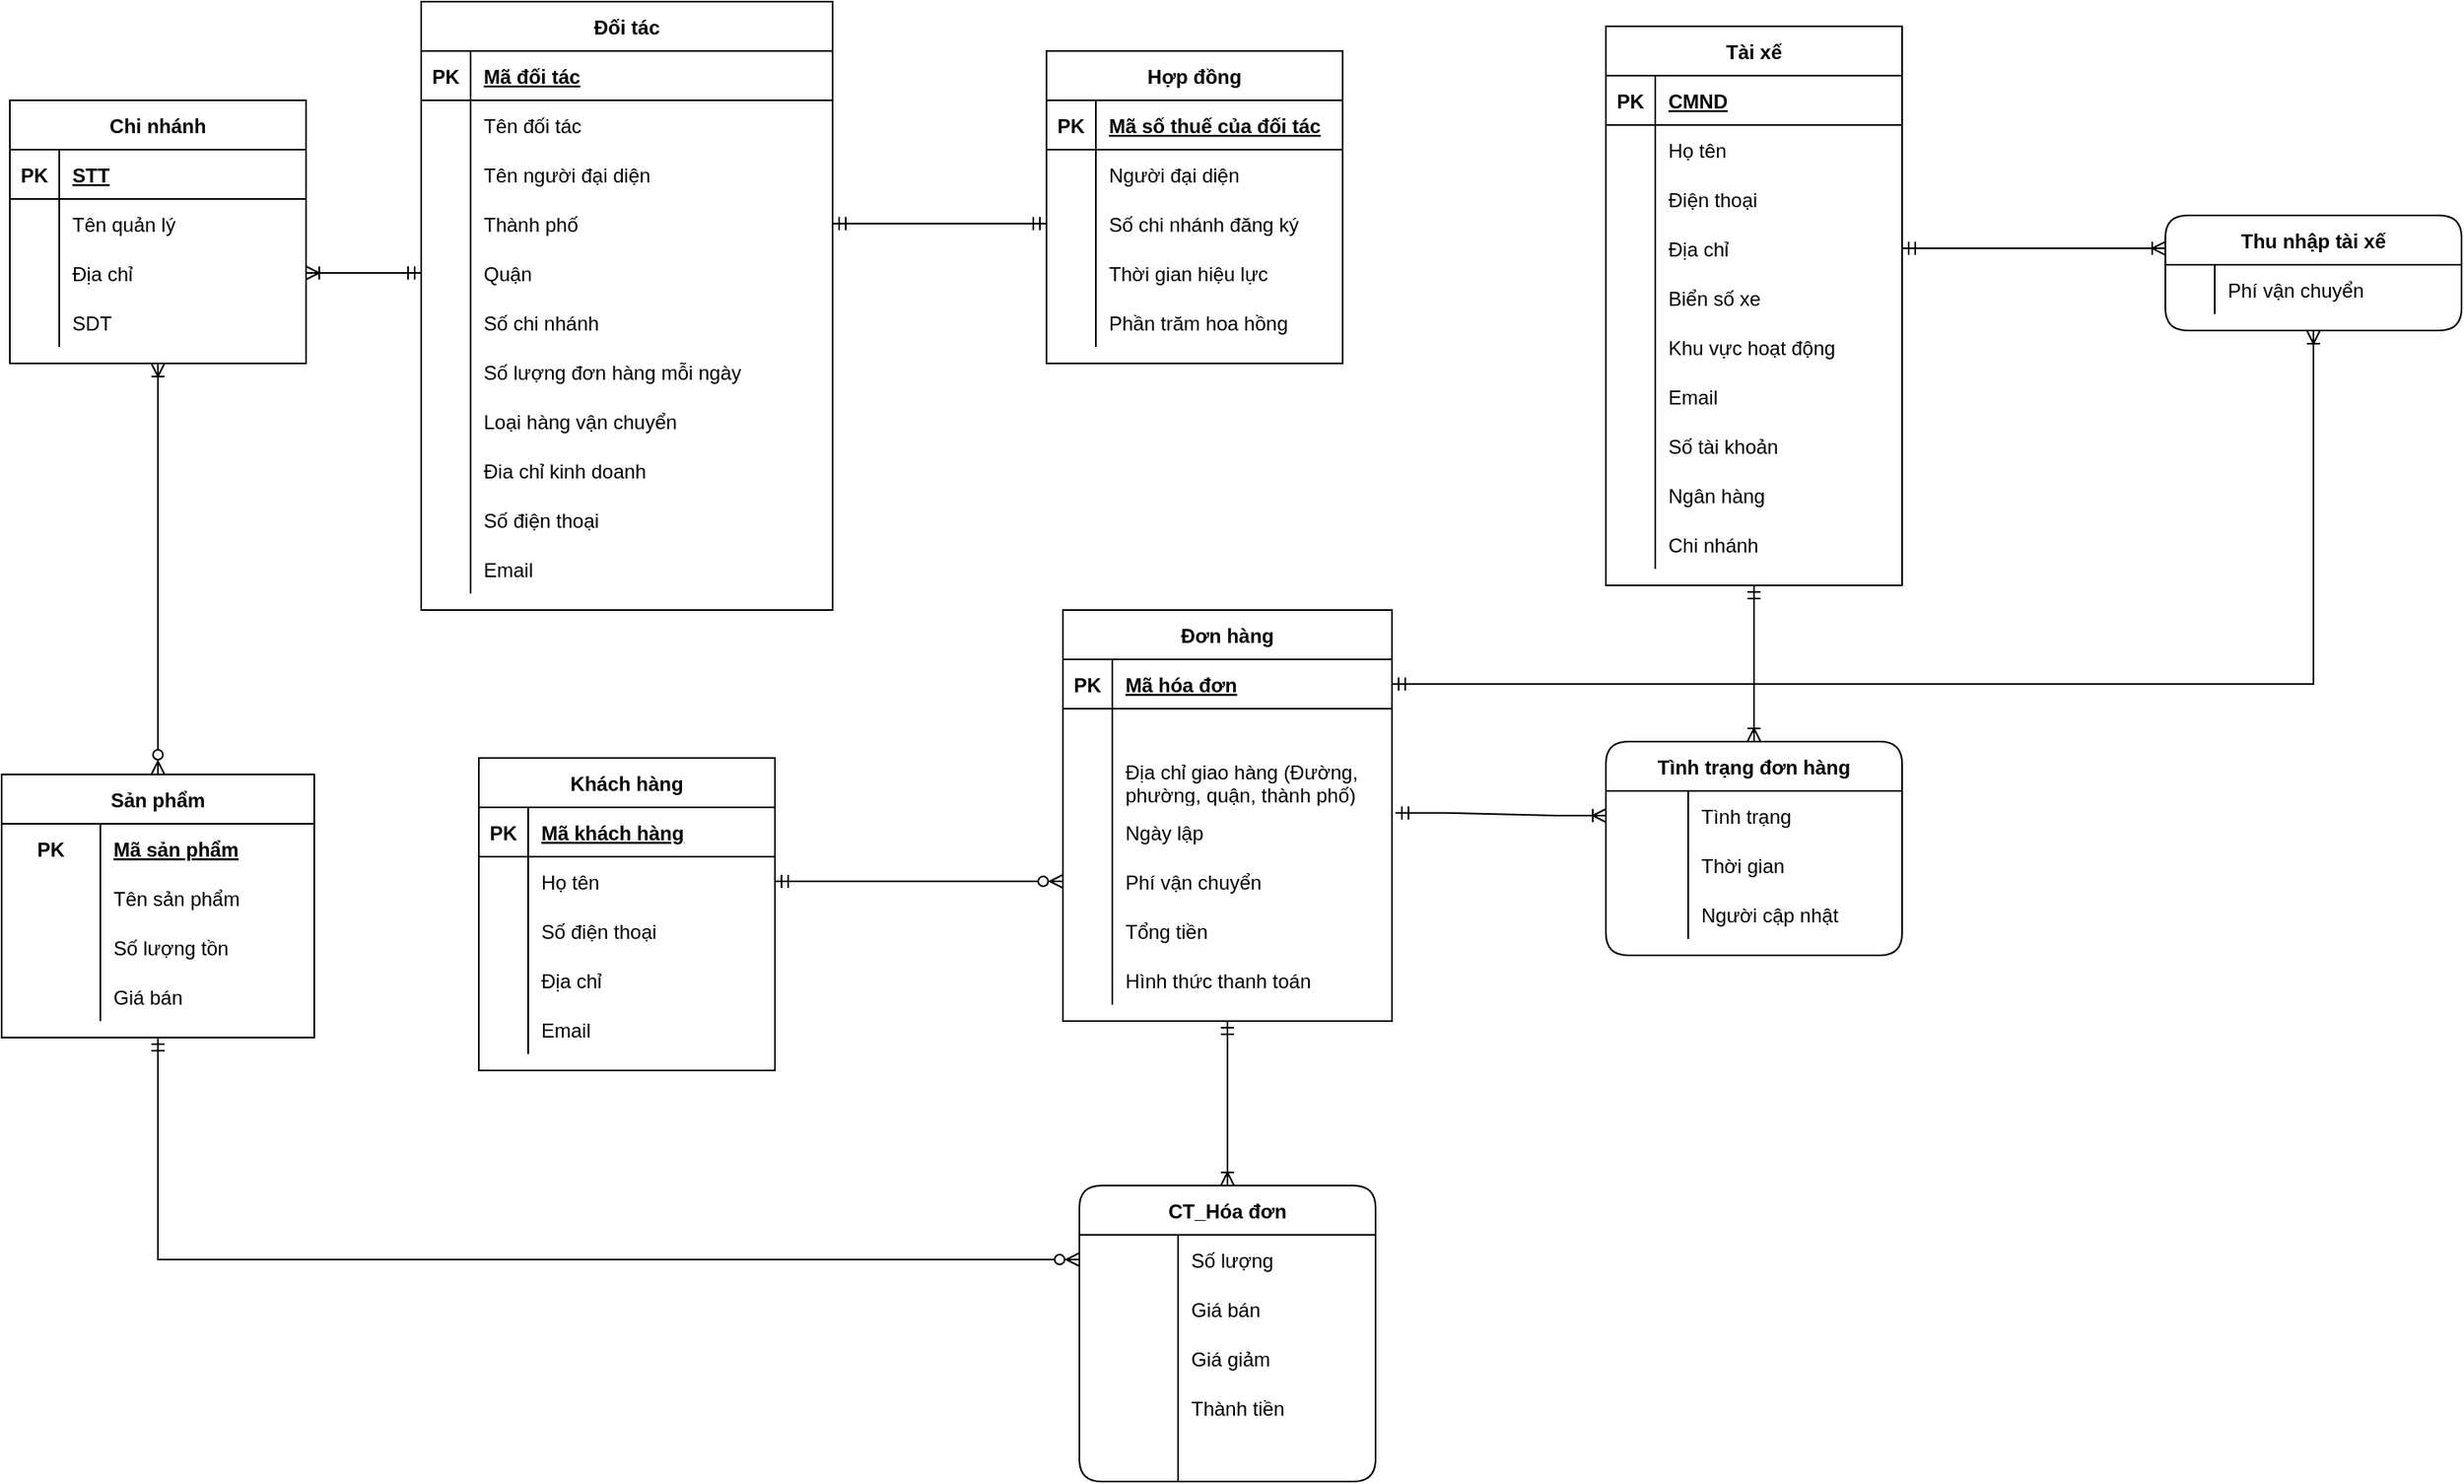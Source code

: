 <mxfile version="15.4.0" type="device"><diagram id="R2lEEEUBdFMjLlhIrx00" name="Page-1"><mxGraphModel dx="2333" dy="867" grid="1" gridSize="10" guides="1" tooltips="1" connect="1" arrows="1" fold="1" page="1" pageScale="1" pageWidth="850" pageHeight="1100" math="0" shadow="0" extFonts="Permanent Marker^https://fonts.googleapis.com/css?family=Permanent+Marker"><root><mxCell id="0"/><mxCell id="1" parent="0"/><mxCell id="YXAQcpSXE8l1mbAlE0Yn-155" value="Tài xế" style="shape=table;startSize=30;container=1;collapsible=1;childLayout=tableLayout;fixedRows=1;rowLines=0;fontStyle=1;align=center;resizeLast=1;" parent="1" vertex="1"><mxGeometry x="840" y="55" width="180" height="340" as="geometry"/></mxCell><mxCell id="YXAQcpSXE8l1mbAlE0Yn-156" value="" style="shape=partialRectangle;collapsible=0;dropTarget=0;pointerEvents=0;fillColor=none;top=0;left=0;bottom=1;right=0;points=[[0,0.5],[1,0.5]];portConstraint=eastwest;" parent="YXAQcpSXE8l1mbAlE0Yn-155" vertex="1"><mxGeometry y="30" width="180" height="30" as="geometry"/></mxCell><mxCell id="YXAQcpSXE8l1mbAlE0Yn-157" value="PK" style="shape=partialRectangle;connectable=0;fillColor=none;top=0;left=0;bottom=0;right=0;fontStyle=1;overflow=hidden;" parent="YXAQcpSXE8l1mbAlE0Yn-156" vertex="1"><mxGeometry width="30" height="30" as="geometry"><mxRectangle width="30" height="30" as="alternateBounds"/></mxGeometry></mxCell><mxCell id="YXAQcpSXE8l1mbAlE0Yn-158" value="CMND" style="shape=partialRectangle;connectable=0;fillColor=none;top=0;left=0;bottom=0;right=0;align=left;spacingLeft=6;fontStyle=5;overflow=hidden;" parent="YXAQcpSXE8l1mbAlE0Yn-156" vertex="1"><mxGeometry x="30" width="150" height="30" as="geometry"><mxRectangle width="150" height="30" as="alternateBounds"/></mxGeometry></mxCell><mxCell id="YXAQcpSXE8l1mbAlE0Yn-159" value="" style="shape=partialRectangle;collapsible=0;dropTarget=0;pointerEvents=0;fillColor=none;top=0;left=0;bottom=0;right=0;points=[[0,0.5],[1,0.5]];portConstraint=eastwest;" parent="YXAQcpSXE8l1mbAlE0Yn-155" vertex="1"><mxGeometry y="60" width="180" height="30" as="geometry"/></mxCell><mxCell id="YXAQcpSXE8l1mbAlE0Yn-160" value="" style="shape=partialRectangle;connectable=0;fillColor=none;top=0;left=0;bottom=0;right=0;editable=1;overflow=hidden;" parent="YXAQcpSXE8l1mbAlE0Yn-159" vertex="1"><mxGeometry width="30" height="30" as="geometry"><mxRectangle width="30" height="30" as="alternateBounds"/></mxGeometry></mxCell><mxCell id="YXAQcpSXE8l1mbAlE0Yn-161" value="Họ tên" style="shape=partialRectangle;connectable=0;fillColor=none;top=0;left=0;bottom=0;right=0;align=left;spacingLeft=6;overflow=hidden;" parent="YXAQcpSXE8l1mbAlE0Yn-159" vertex="1"><mxGeometry x="30" width="150" height="30" as="geometry"><mxRectangle width="150" height="30" as="alternateBounds"/></mxGeometry></mxCell><mxCell id="YXAQcpSXE8l1mbAlE0Yn-162" value="" style="shape=partialRectangle;collapsible=0;dropTarget=0;pointerEvents=0;fillColor=none;top=0;left=0;bottom=0;right=0;points=[[0,0.5],[1,0.5]];portConstraint=eastwest;" parent="YXAQcpSXE8l1mbAlE0Yn-155" vertex="1"><mxGeometry y="90" width="180" height="30" as="geometry"/></mxCell><mxCell id="YXAQcpSXE8l1mbAlE0Yn-163" value="" style="shape=partialRectangle;connectable=0;fillColor=none;top=0;left=0;bottom=0;right=0;editable=1;overflow=hidden;" parent="YXAQcpSXE8l1mbAlE0Yn-162" vertex="1"><mxGeometry width="30" height="30" as="geometry"><mxRectangle width="30" height="30" as="alternateBounds"/></mxGeometry></mxCell><mxCell id="YXAQcpSXE8l1mbAlE0Yn-164" value="Điện thoại" style="shape=partialRectangle;connectable=0;fillColor=none;top=0;left=0;bottom=0;right=0;align=left;spacingLeft=6;overflow=hidden;" parent="YXAQcpSXE8l1mbAlE0Yn-162" vertex="1"><mxGeometry x="30" width="150" height="30" as="geometry"><mxRectangle width="150" height="30" as="alternateBounds"/></mxGeometry></mxCell><mxCell id="YXAQcpSXE8l1mbAlE0Yn-165" value="" style="shape=partialRectangle;collapsible=0;dropTarget=0;pointerEvents=0;fillColor=none;top=0;left=0;bottom=0;right=0;points=[[0,0.5],[1,0.5]];portConstraint=eastwest;" parent="YXAQcpSXE8l1mbAlE0Yn-155" vertex="1"><mxGeometry y="120" width="180" height="30" as="geometry"/></mxCell><mxCell id="YXAQcpSXE8l1mbAlE0Yn-166" value="" style="shape=partialRectangle;connectable=0;fillColor=none;top=0;left=0;bottom=0;right=0;editable=1;overflow=hidden;" parent="YXAQcpSXE8l1mbAlE0Yn-165" vertex="1"><mxGeometry width="30" height="30" as="geometry"><mxRectangle width="30" height="30" as="alternateBounds"/></mxGeometry></mxCell><mxCell id="YXAQcpSXE8l1mbAlE0Yn-167" value="Địa chỉ" style="shape=partialRectangle;connectable=0;fillColor=none;top=0;left=0;bottom=0;right=0;align=left;spacingLeft=6;overflow=hidden;" parent="YXAQcpSXE8l1mbAlE0Yn-165" vertex="1"><mxGeometry x="30" width="150" height="30" as="geometry"><mxRectangle width="150" height="30" as="alternateBounds"/></mxGeometry></mxCell><mxCell id="YXAQcpSXE8l1mbAlE0Yn-168" value="" style="shape=partialRectangle;collapsible=0;dropTarget=0;pointerEvents=0;fillColor=none;top=0;left=0;bottom=0;right=0;points=[[0,0.5],[1,0.5]];portConstraint=eastwest;" parent="YXAQcpSXE8l1mbAlE0Yn-155" vertex="1"><mxGeometry y="150" width="180" height="30" as="geometry"/></mxCell><mxCell id="YXAQcpSXE8l1mbAlE0Yn-169" value="" style="shape=partialRectangle;connectable=0;fillColor=none;top=0;left=0;bottom=0;right=0;editable=1;overflow=hidden;" parent="YXAQcpSXE8l1mbAlE0Yn-168" vertex="1"><mxGeometry width="30" height="30" as="geometry"><mxRectangle width="30" height="30" as="alternateBounds"/></mxGeometry></mxCell><mxCell id="YXAQcpSXE8l1mbAlE0Yn-170" value="Biển số xe" style="shape=partialRectangle;connectable=0;fillColor=none;top=0;left=0;bottom=0;right=0;align=left;spacingLeft=6;overflow=hidden;" parent="YXAQcpSXE8l1mbAlE0Yn-168" vertex="1"><mxGeometry x="30" width="150" height="30" as="geometry"><mxRectangle width="150" height="30" as="alternateBounds"/></mxGeometry></mxCell><mxCell id="YXAQcpSXE8l1mbAlE0Yn-171" value="" style="shape=partialRectangle;collapsible=0;dropTarget=0;pointerEvents=0;fillColor=none;top=0;left=0;bottom=0;right=0;points=[[0,0.5],[1,0.5]];portConstraint=eastwest;" parent="YXAQcpSXE8l1mbAlE0Yn-155" vertex="1"><mxGeometry y="180" width="180" height="30" as="geometry"/></mxCell><mxCell id="YXAQcpSXE8l1mbAlE0Yn-172" value="" style="shape=partialRectangle;connectable=0;fillColor=none;top=0;left=0;bottom=0;right=0;editable=1;overflow=hidden;" parent="YXAQcpSXE8l1mbAlE0Yn-171" vertex="1"><mxGeometry width="30" height="30" as="geometry"><mxRectangle width="30" height="30" as="alternateBounds"/></mxGeometry></mxCell><mxCell id="YXAQcpSXE8l1mbAlE0Yn-173" value="Khu vực hoạt động" style="shape=partialRectangle;connectable=0;fillColor=none;top=0;left=0;bottom=0;right=0;align=left;spacingLeft=6;overflow=hidden;" parent="YXAQcpSXE8l1mbAlE0Yn-171" vertex="1"><mxGeometry x="30" width="150" height="30" as="geometry"><mxRectangle width="150" height="30" as="alternateBounds"/></mxGeometry></mxCell><mxCell id="YXAQcpSXE8l1mbAlE0Yn-174" value="" style="shape=partialRectangle;collapsible=0;dropTarget=0;pointerEvents=0;fillColor=none;top=0;left=0;bottom=0;right=0;points=[[0,0.5],[1,0.5]];portConstraint=eastwest;" parent="YXAQcpSXE8l1mbAlE0Yn-155" vertex="1"><mxGeometry y="210" width="180" height="30" as="geometry"/></mxCell><mxCell id="YXAQcpSXE8l1mbAlE0Yn-175" value="" style="shape=partialRectangle;connectable=0;fillColor=none;top=0;left=0;bottom=0;right=0;editable=1;overflow=hidden;" parent="YXAQcpSXE8l1mbAlE0Yn-174" vertex="1"><mxGeometry width="30" height="30" as="geometry"><mxRectangle width="30" height="30" as="alternateBounds"/></mxGeometry></mxCell><mxCell id="YXAQcpSXE8l1mbAlE0Yn-176" value="Email" style="shape=partialRectangle;connectable=0;fillColor=none;top=0;left=0;bottom=0;right=0;align=left;spacingLeft=6;overflow=hidden;" parent="YXAQcpSXE8l1mbAlE0Yn-174" vertex="1"><mxGeometry x="30" width="150" height="30" as="geometry"><mxRectangle width="150" height="30" as="alternateBounds"/></mxGeometry></mxCell><mxCell id="YXAQcpSXE8l1mbAlE0Yn-177" value="" style="shape=partialRectangle;collapsible=0;dropTarget=0;pointerEvents=0;fillColor=none;top=0;left=0;bottom=0;right=0;points=[[0,0.5],[1,0.5]];portConstraint=eastwest;" parent="YXAQcpSXE8l1mbAlE0Yn-155" vertex="1"><mxGeometry y="240" width="180" height="30" as="geometry"/></mxCell><mxCell id="YXAQcpSXE8l1mbAlE0Yn-178" value="" style="shape=partialRectangle;connectable=0;fillColor=none;top=0;left=0;bottom=0;right=0;editable=1;overflow=hidden;" parent="YXAQcpSXE8l1mbAlE0Yn-177" vertex="1"><mxGeometry width="30" height="30" as="geometry"><mxRectangle width="30" height="30" as="alternateBounds"/></mxGeometry></mxCell><mxCell id="YXAQcpSXE8l1mbAlE0Yn-179" value="Số tài khoản" style="shape=partialRectangle;connectable=0;fillColor=none;top=0;left=0;bottom=0;right=0;align=left;spacingLeft=6;overflow=hidden;" parent="YXAQcpSXE8l1mbAlE0Yn-177" vertex="1"><mxGeometry x="30" width="150" height="30" as="geometry"><mxRectangle width="150" height="30" as="alternateBounds"/></mxGeometry></mxCell><mxCell id="YXAQcpSXE8l1mbAlE0Yn-180" value="" style="shape=partialRectangle;collapsible=0;dropTarget=0;pointerEvents=0;fillColor=none;top=0;left=0;bottom=0;right=0;points=[[0,0.5],[1,0.5]];portConstraint=eastwest;" parent="YXAQcpSXE8l1mbAlE0Yn-155" vertex="1"><mxGeometry y="270" width="180" height="30" as="geometry"/></mxCell><mxCell id="YXAQcpSXE8l1mbAlE0Yn-181" value="" style="shape=partialRectangle;connectable=0;fillColor=none;top=0;left=0;bottom=0;right=0;editable=1;overflow=hidden;" parent="YXAQcpSXE8l1mbAlE0Yn-180" vertex="1"><mxGeometry width="30" height="30" as="geometry"><mxRectangle width="30" height="30" as="alternateBounds"/></mxGeometry></mxCell><mxCell id="YXAQcpSXE8l1mbAlE0Yn-182" value="Ngân hàng" style="shape=partialRectangle;connectable=0;fillColor=none;top=0;left=0;bottom=0;right=0;align=left;spacingLeft=6;overflow=hidden;" parent="YXAQcpSXE8l1mbAlE0Yn-180" vertex="1"><mxGeometry x="30" width="150" height="30" as="geometry"><mxRectangle width="150" height="30" as="alternateBounds"/></mxGeometry></mxCell><mxCell id="YXAQcpSXE8l1mbAlE0Yn-183" value="" style="shape=partialRectangle;collapsible=0;dropTarget=0;pointerEvents=0;fillColor=none;top=0;left=0;bottom=0;right=0;points=[[0,0.5],[1,0.5]];portConstraint=eastwest;" parent="YXAQcpSXE8l1mbAlE0Yn-155" vertex="1"><mxGeometry y="300" width="180" height="30" as="geometry"/></mxCell><mxCell id="YXAQcpSXE8l1mbAlE0Yn-184" value="" style="shape=partialRectangle;connectable=0;fillColor=none;top=0;left=0;bottom=0;right=0;editable=1;overflow=hidden;" parent="YXAQcpSXE8l1mbAlE0Yn-183" vertex="1"><mxGeometry width="30" height="30" as="geometry"><mxRectangle width="30" height="30" as="alternateBounds"/></mxGeometry></mxCell><mxCell id="YXAQcpSXE8l1mbAlE0Yn-185" value="Chi nhánh" style="shape=partialRectangle;connectable=0;fillColor=none;top=0;left=0;bottom=0;right=0;align=left;spacingLeft=6;overflow=hidden;" parent="YXAQcpSXE8l1mbAlE0Yn-183" vertex="1"><mxGeometry x="30" width="150" height="30" as="geometry"><mxRectangle width="150" height="30" as="alternateBounds"/></mxGeometry></mxCell><mxCell id="C-vyLk0tnHw3VtMMgP7b-23" value="Đối tác" style="shape=table;startSize=30;container=1;collapsible=1;childLayout=tableLayout;fixedRows=1;rowLines=0;fontStyle=1;align=center;resizeLast=1;" parent="1" vertex="1"><mxGeometry x="120" y="40" width="250" height="370" as="geometry"/></mxCell><mxCell id="C-vyLk0tnHw3VtMMgP7b-24" value="" style="shape=partialRectangle;collapsible=0;dropTarget=0;pointerEvents=0;fillColor=none;points=[[0,0.5],[1,0.5]];portConstraint=eastwest;top=0;left=0;right=0;bottom=1;" parent="C-vyLk0tnHw3VtMMgP7b-23" vertex="1"><mxGeometry y="30" width="250" height="30" as="geometry"/></mxCell><mxCell id="C-vyLk0tnHw3VtMMgP7b-25" value="PK" style="shape=partialRectangle;overflow=hidden;connectable=0;fillColor=none;top=0;left=0;bottom=0;right=0;fontStyle=1;" parent="C-vyLk0tnHw3VtMMgP7b-24" vertex="1"><mxGeometry width="30" height="30" as="geometry"><mxRectangle width="30" height="30" as="alternateBounds"/></mxGeometry></mxCell><mxCell id="C-vyLk0tnHw3VtMMgP7b-26" value="Mã đối tác" style="shape=partialRectangle;overflow=hidden;connectable=0;fillColor=none;top=0;left=0;bottom=0;right=0;align=left;spacingLeft=6;fontStyle=5;" parent="C-vyLk0tnHw3VtMMgP7b-24" vertex="1"><mxGeometry x="30" width="220" height="30" as="geometry"><mxRectangle width="220" height="30" as="alternateBounds"/></mxGeometry></mxCell><mxCell id="C-vyLk0tnHw3VtMMgP7b-27" value="" style="shape=partialRectangle;collapsible=0;dropTarget=0;pointerEvents=0;fillColor=none;points=[[0,0.5],[1,0.5]];portConstraint=eastwest;top=0;left=0;right=0;bottom=0;" parent="C-vyLk0tnHw3VtMMgP7b-23" vertex="1"><mxGeometry y="60" width="250" height="30" as="geometry"/></mxCell><mxCell id="C-vyLk0tnHw3VtMMgP7b-28" value="" style="shape=partialRectangle;overflow=hidden;connectable=0;fillColor=none;top=0;left=0;bottom=0;right=0;" parent="C-vyLk0tnHw3VtMMgP7b-27" vertex="1"><mxGeometry width="30" height="30" as="geometry"><mxRectangle width="30" height="30" as="alternateBounds"/></mxGeometry></mxCell><mxCell id="C-vyLk0tnHw3VtMMgP7b-29" value="Tên đối tác" style="shape=partialRectangle;overflow=hidden;connectable=0;fillColor=none;top=0;left=0;bottom=0;right=0;align=left;spacingLeft=6;" parent="C-vyLk0tnHw3VtMMgP7b-27" vertex="1"><mxGeometry x="30" width="220" height="30" as="geometry"><mxRectangle width="220" height="30" as="alternateBounds"/></mxGeometry></mxCell><mxCell id="fnrPfXZx7cAHOLC7hxs2-1" value="" style="shape=partialRectangle;collapsible=0;dropTarget=0;pointerEvents=0;fillColor=none;points=[[0,0.5],[1,0.5]];portConstraint=eastwest;top=0;left=0;right=0;bottom=0;" parent="C-vyLk0tnHw3VtMMgP7b-23" vertex="1"><mxGeometry y="90" width="250" height="30" as="geometry"/></mxCell><mxCell id="fnrPfXZx7cAHOLC7hxs2-2" value="" style="shape=partialRectangle;overflow=hidden;connectable=0;fillColor=none;top=0;left=0;bottom=0;right=0;" parent="fnrPfXZx7cAHOLC7hxs2-1" vertex="1"><mxGeometry width="30" height="30" as="geometry"><mxRectangle width="30" height="30" as="alternateBounds"/></mxGeometry></mxCell><mxCell id="fnrPfXZx7cAHOLC7hxs2-3" value="Tên người đại diện" style="shape=partialRectangle;overflow=hidden;connectable=0;fillColor=none;top=0;left=0;bottom=0;right=0;align=left;spacingLeft=6;" parent="fnrPfXZx7cAHOLC7hxs2-1" vertex="1"><mxGeometry x="30" width="220" height="30" as="geometry"><mxRectangle width="220" height="30" as="alternateBounds"/></mxGeometry></mxCell><mxCell id="YXAQcpSXE8l1mbAlE0Yn-1" value="" style="shape=partialRectangle;collapsible=0;dropTarget=0;pointerEvents=0;fillColor=none;points=[[0,0.5],[1,0.5]];portConstraint=eastwest;top=0;left=0;right=0;bottom=0;" parent="C-vyLk0tnHw3VtMMgP7b-23" vertex="1"><mxGeometry y="120" width="250" height="30" as="geometry"/></mxCell><mxCell id="YXAQcpSXE8l1mbAlE0Yn-2" value="" style="shape=partialRectangle;overflow=hidden;connectable=0;fillColor=none;top=0;left=0;bottom=0;right=0;" parent="YXAQcpSXE8l1mbAlE0Yn-1" vertex="1"><mxGeometry width="30" height="30" as="geometry"><mxRectangle width="30" height="30" as="alternateBounds"/></mxGeometry></mxCell><mxCell id="YXAQcpSXE8l1mbAlE0Yn-3" value="Thành phố" style="shape=partialRectangle;overflow=hidden;connectable=0;fillColor=none;top=0;left=0;bottom=0;right=0;align=left;spacingLeft=6;" parent="YXAQcpSXE8l1mbAlE0Yn-1" vertex="1"><mxGeometry x="30" width="220" height="30" as="geometry"><mxRectangle width="220" height="30" as="alternateBounds"/></mxGeometry></mxCell><mxCell id="YXAQcpSXE8l1mbAlE0Yn-4" value="" style="shape=partialRectangle;collapsible=0;dropTarget=0;pointerEvents=0;fillColor=none;points=[[0,0.5],[1,0.5]];portConstraint=eastwest;top=0;left=0;right=0;bottom=0;" parent="C-vyLk0tnHw3VtMMgP7b-23" vertex="1"><mxGeometry y="150" width="250" height="30" as="geometry"/></mxCell><mxCell id="YXAQcpSXE8l1mbAlE0Yn-5" value="" style="shape=partialRectangle;overflow=hidden;connectable=0;fillColor=none;top=0;left=0;bottom=0;right=0;" parent="YXAQcpSXE8l1mbAlE0Yn-4" vertex="1"><mxGeometry width="30" height="30" as="geometry"><mxRectangle width="30" height="30" as="alternateBounds"/></mxGeometry></mxCell><mxCell id="YXAQcpSXE8l1mbAlE0Yn-6" value="Quận" style="shape=partialRectangle;overflow=hidden;connectable=0;fillColor=none;top=0;left=0;bottom=0;right=0;align=left;spacingLeft=6;" parent="YXAQcpSXE8l1mbAlE0Yn-4" vertex="1"><mxGeometry x="30" width="220" height="30" as="geometry"><mxRectangle width="220" height="30" as="alternateBounds"/></mxGeometry></mxCell><mxCell id="YXAQcpSXE8l1mbAlE0Yn-7" value="" style="shape=partialRectangle;collapsible=0;dropTarget=0;pointerEvents=0;fillColor=none;points=[[0,0.5],[1,0.5]];portConstraint=eastwest;top=0;left=0;right=0;bottom=0;" parent="C-vyLk0tnHw3VtMMgP7b-23" vertex="1"><mxGeometry y="180" width="250" height="30" as="geometry"/></mxCell><mxCell id="YXAQcpSXE8l1mbAlE0Yn-8" value="" style="shape=partialRectangle;overflow=hidden;connectable=0;fillColor=none;top=0;left=0;bottom=0;right=0;" parent="YXAQcpSXE8l1mbAlE0Yn-7" vertex="1"><mxGeometry width="30" height="30" as="geometry"><mxRectangle width="30" height="30" as="alternateBounds"/></mxGeometry></mxCell><mxCell id="YXAQcpSXE8l1mbAlE0Yn-9" value="Số chi nhánh" style="shape=partialRectangle;overflow=hidden;connectable=0;fillColor=none;top=0;left=0;bottom=0;right=0;align=left;spacingLeft=6;" parent="YXAQcpSXE8l1mbAlE0Yn-7" vertex="1"><mxGeometry x="30" width="220" height="30" as="geometry"><mxRectangle width="220" height="30" as="alternateBounds"/></mxGeometry></mxCell><mxCell id="YXAQcpSXE8l1mbAlE0Yn-10" value="" style="shape=partialRectangle;collapsible=0;dropTarget=0;pointerEvents=0;fillColor=none;points=[[0,0.5],[1,0.5]];portConstraint=eastwest;top=0;left=0;right=0;bottom=0;" parent="C-vyLk0tnHw3VtMMgP7b-23" vertex="1"><mxGeometry y="210" width="250" height="30" as="geometry"/></mxCell><mxCell id="YXAQcpSXE8l1mbAlE0Yn-11" value="" style="shape=partialRectangle;overflow=hidden;connectable=0;fillColor=none;top=0;left=0;bottom=0;right=0;" parent="YXAQcpSXE8l1mbAlE0Yn-10" vertex="1"><mxGeometry width="30" height="30" as="geometry"><mxRectangle width="30" height="30" as="alternateBounds"/></mxGeometry></mxCell><mxCell id="YXAQcpSXE8l1mbAlE0Yn-12" value="Số lượng đơn hàng mỗi ngày" style="shape=partialRectangle;overflow=hidden;connectable=0;fillColor=none;top=0;left=0;bottom=0;right=0;align=left;spacingLeft=6;" parent="YXAQcpSXE8l1mbAlE0Yn-10" vertex="1"><mxGeometry x="30" width="220" height="30" as="geometry"><mxRectangle width="220" height="30" as="alternateBounds"/></mxGeometry></mxCell><mxCell id="YXAQcpSXE8l1mbAlE0Yn-13" value="" style="shape=partialRectangle;collapsible=0;dropTarget=0;pointerEvents=0;fillColor=none;points=[[0,0.5],[1,0.5]];portConstraint=eastwest;top=0;left=0;right=0;bottom=0;" parent="C-vyLk0tnHw3VtMMgP7b-23" vertex="1"><mxGeometry y="240" width="250" height="30" as="geometry"/></mxCell><mxCell id="YXAQcpSXE8l1mbAlE0Yn-14" value="" style="shape=partialRectangle;overflow=hidden;connectable=0;fillColor=none;top=0;left=0;bottom=0;right=0;" parent="YXAQcpSXE8l1mbAlE0Yn-13" vertex="1"><mxGeometry width="30" height="30" as="geometry"><mxRectangle width="30" height="30" as="alternateBounds"/></mxGeometry></mxCell><mxCell id="YXAQcpSXE8l1mbAlE0Yn-15" value="Loại hàng vận chuyển" style="shape=partialRectangle;overflow=hidden;connectable=0;fillColor=none;top=0;left=0;bottom=0;right=0;align=left;spacingLeft=6;" parent="YXAQcpSXE8l1mbAlE0Yn-13" vertex="1"><mxGeometry x="30" width="220" height="30" as="geometry"><mxRectangle width="220" height="30" as="alternateBounds"/></mxGeometry></mxCell><mxCell id="YXAQcpSXE8l1mbAlE0Yn-16" value="" style="shape=partialRectangle;collapsible=0;dropTarget=0;pointerEvents=0;fillColor=none;points=[[0,0.5],[1,0.5]];portConstraint=eastwest;top=0;left=0;right=0;bottom=0;" parent="C-vyLk0tnHw3VtMMgP7b-23" vertex="1"><mxGeometry y="270" width="250" height="30" as="geometry"/></mxCell><mxCell id="YXAQcpSXE8l1mbAlE0Yn-17" value="" style="shape=partialRectangle;overflow=hidden;connectable=0;fillColor=none;top=0;left=0;bottom=0;right=0;" parent="YXAQcpSXE8l1mbAlE0Yn-16" vertex="1"><mxGeometry width="30" height="30" as="geometry"><mxRectangle width="30" height="30" as="alternateBounds"/></mxGeometry></mxCell><mxCell id="YXAQcpSXE8l1mbAlE0Yn-18" value="Đia chỉ kinh doanh" style="shape=partialRectangle;overflow=hidden;connectable=0;fillColor=none;top=0;left=0;bottom=0;right=0;align=left;spacingLeft=6;" parent="YXAQcpSXE8l1mbAlE0Yn-16" vertex="1"><mxGeometry x="30" width="220" height="30" as="geometry"><mxRectangle width="220" height="30" as="alternateBounds"/></mxGeometry></mxCell><mxCell id="YXAQcpSXE8l1mbAlE0Yn-19" value="" style="shape=partialRectangle;collapsible=0;dropTarget=0;pointerEvents=0;fillColor=none;points=[[0,0.5],[1,0.5]];portConstraint=eastwest;top=0;left=0;right=0;bottom=0;" parent="C-vyLk0tnHw3VtMMgP7b-23" vertex="1"><mxGeometry y="300" width="250" height="30" as="geometry"/></mxCell><mxCell id="YXAQcpSXE8l1mbAlE0Yn-20" value="" style="shape=partialRectangle;overflow=hidden;connectable=0;fillColor=none;top=0;left=0;bottom=0;right=0;" parent="YXAQcpSXE8l1mbAlE0Yn-19" vertex="1"><mxGeometry width="30" height="30" as="geometry"><mxRectangle width="30" height="30" as="alternateBounds"/></mxGeometry></mxCell><mxCell id="YXAQcpSXE8l1mbAlE0Yn-21" value="Số điện thoại" style="shape=partialRectangle;overflow=hidden;connectable=0;fillColor=none;top=0;left=0;bottom=0;right=0;align=left;spacingLeft=6;" parent="YXAQcpSXE8l1mbAlE0Yn-19" vertex="1"><mxGeometry x="30" width="220" height="30" as="geometry"><mxRectangle width="220" height="30" as="alternateBounds"/></mxGeometry></mxCell><mxCell id="YXAQcpSXE8l1mbAlE0Yn-22" value="" style="shape=partialRectangle;collapsible=0;dropTarget=0;pointerEvents=0;fillColor=none;points=[[0,0.5],[1,0.5]];portConstraint=eastwest;top=0;left=0;right=0;bottom=0;" parent="C-vyLk0tnHw3VtMMgP7b-23" vertex="1"><mxGeometry y="330" width="250" height="30" as="geometry"/></mxCell><mxCell id="YXAQcpSXE8l1mbAlE0Yn-23" value="" style="shape=partialRectangle;overflow=hidden;connectable=0;fillColor=none;top=0;left=0;bottom=0;right=0;" parent="YXAQcpSXE8l1mbAlE0Yn-22" vertex="1"><mxGeometry width="30" height="30" as="geometry"><mxRectangle width="30" height="30" as="alternateBounds"/></mxGeometry></mxCell><mxCell id="YXAQcpSXE8l1mbAlE0Yn-24" value="Email" style="shape=partialRectangle;overflow=hidden;connectable=0;fillColor=none;top=0;left=0;bottom=0;right=0;align=left;spacingLeft=6;" parent="YXAQcpSXE8l1mbAlE0Yn-22" vertex="1"><mxGeometry x="30" width="220" height="30" as="geometry"><mxRectangle width="220" height="30" as="alternateBounds"/></mxGeometry></mxCell><mxCell id="YXAQcpSXE8l1mbAlE0Yn-25" value="Hợp đồng" style="shape=table;startSize=30;container=1;collapsible=1;childLayout=tableLayout;fixedRows=1;rowLines=0;fontStyle=1;align=center;resizeLast=1;" parent="1" vertex="1"><mxGeometry x="500" y="70" width="180" height="190" as="geometry"/></mxCell><mxCell id="YXAQcpSXE8l1mbAlE0Yn-26" value="" style="shape=partialRectangle;collapsible=0;dropTarget=0;pointerEvents=0;fillColor=none;top=0;left=0;bottom=1;right=0;points=[[0,0.5],[1,0.5]];portConstraint=eastwest;" parent="YXAQcpSXE8l1mbAlE0Yn-25" vertex="1"><mxGeometry y="30" width="180" height="30" as="geometry"/></mxCell><mxCell id="YXAQcpSXE8l1mbAlE0Yn-27" value="PK" style="shape=partialRectangle;connectable=0;fillColor=none;top=0;left=0;bottom=0;right=0;fontStyle=1;overflow=hidden;" parent="YXAQcpSXE8l1mbAlE0Yn-26" vertex="1"><mxGeometry width="30" height="30" as="geometry"><mxRectangle width="30" height="30" as="alternateBounds"/></mxGeometry></mxCell><mxCell id="YXAQcpSXE8l1mbAlE0Yn-28" value="Mã số thuế của đối tác" style="shape=partialRectangle;connectable=0;fillColor=none;top=0;left=0;bottom=0;right=0;align=left;spacingLeft=6;fontStyle=5;overflow=hidden;" parent="YXAQcpSXE8l1mbAlE0Yn-26" vertex="1"><mxGeometry x="30" width="150" height="30" as="geometry"><mxRectangle width="150" height="30" as="alternateBounds"/></mxGeometry></mxCell><mxCell id="YXAQcpSXE8l1mbAlE0Yn-29" value="" style="shape=partialRectangle;collapsible=0;dropTarget=0;pointerEvents=0;fillColor=none;top=0;left=0;bottom=0;right=0;points=[[0,0.5],[1,0.5]];portConstraint=eastwest;" parent="YXAQcpSXE8l1mbAlE0Yn-25" vertex="1"><mxGeometry y="60" width="180" height="30" as="geometry"/></mxCell><mxCell id="YXAQcpSXE8l1mbAlE0Yn-30" value="" style="shape=partialRectangle;connectable=0;fillColor=none;top=0;left=0;bottom=0;right=0;editable=1;overflow=hidden;" parent="YXAQcpSXE8l1mbAlE0Yn-29" vertex="1"><mxGeometry width="30" height="30" as="geometry"><mxRectangle width="30" height="30" as="alternateBounds"/></mxGeometry></mxCell><mxCell id="YXAQcpSXE8l1mbAlE0Yn-31" value="Người đại diện" style="shape=partialRectangle;connectable=0;fillColor=none;top=0;left=0;bottom=0;right=0;align=left;spacingLeft=6;overflow=hidden;" parent="YXAQcpSXE8l1mbAlE0Yn-29" vertex="1"><mxGeometry x="30" width="150" height="30" as="geometry"><mxRectangle width="150" height="30" as="alternateBounds"/></mxGeometry></mxCell><mxCell id="YXAQcpSXE8l1mbAlE0Yn-32" value="" style="shape=partialRectangle;collapsible=0;dropTarget=0;pointerEvents=0;fillColor=none;top=0;left=0;bottom=0;right=0;points=[[0,0.5],[1,0.5]];portConstraint=eastwest;" parent="YXAQcpSXE8l1mbAlE0Yn-25" vertex="1"><mxGeometry y="90" width="180" height="30" as="geometry"/></mxCell><mxCell id="YXAQcpSXE8l1mbAlE0Yn-33" value="" style="shape=partialRectangle;connectable=0;fillColor=none;top=0;left=0;bottom=0;right=0;editable=1;overflow=hidden;" parent="YXAQcpSXE8l1mbAlE0Yn-32" vertex="1"><mxGeometry width="30" height="30" as="geometry"><mxRectangle width="30" height="30" as="alternateBounds"/></mxGeometry></mxCell><mxCell id="YXAQcpSXE8l1mbAlE0Yn-34" value="Số chi nhánh đăng ký" style="shape=partialRectangle;connectable=0;fillColor=none;top=0;left=0;bottom=0;right=0;align=left;spacingLeft=6;overflow=hidden;" parent="YXAQcpSXE8l1mbAlE0Yn-32" vertex="1"><mxGeometry x="30" width="150" height="30" as="geometry"><mxRectangle width="150" height="30" as="alternateBounds"/></mxGeometry></mxCell><mxCell id="YXAQcpSXE8l1mbAlE0Yn-38" value="" style="shape=partialRectangle;collapsible=0;dropTarget=0;pointerEvents=0;fillColor=none;top=0;left=0;bottom=0;right=0;points=[[0,0.5],[1,0.5]];portConstraint=eastwest;" parent="YXAQcpSXE8l1mbAlE0Yn-25" vertex="1"><mxGeometry y="120" width="180" height="30" as="geometry"/></mxCell><mxCell id="YXAQcpSXE8l1mbAlE0Yn-39" value="" style="shape=partialRectangle;connectable=0;fillColor=none;top=0;left=0;bottom=0;right=0;editable=1;overflow=hidden;" parent="YXAQcpSXE8l1mbAlE0Yn-38" vertex="1"><mxGeometry width="30" height="30" as="geometry"><mxRectangle width="30" height="30" as="alternateBounds"/></mxGeometry></mxCell><mxCell id="YXAQcpSXE8l1mbAlE0Yn-40" value="Thời gian hiệu lực" style="shape=partialRectangle;connectable=0;fillColor=none;top=0;left=0;bottom=0;right=0;align=left;spacingLeft=6;overflow=hidden;" parent="YXAQcpSXE8l1mbAlE0Yn-38" vertex="1"><mxGeometry x="30" width="150" height="30" as="geometry"><mxRectangle width="150" height="30" as="alternateBounds"/></mxGeometry></mxCell><mxCell id="YXAQcpSXE8l1mbAlE0Yn-44" value="" style="shape=partialRectangle;collapsible=0;dropTarget=0;pointerEvents=0;fillColor=none;top=0;left=0;bottom=0;right=0;points=[[0,0.5],[1,0.5]];portConstraint=eastwest;" parent="YXAQcpSXE8l1mbAlE0Yn-25" vertex="1"><mxGeometry y="150" width="180" height="30" as="geometry"/></mxCell><mxCell id="YXAQcpSXE8l1mbAlE0Yn-45" value="" style="shape=partialRectangle;connectable=0;fillColor=none;top=0;left=0;bottom=0;right=0;editable=1;overflow=hidden;" parent="YXAQcpSXE8l1mbAlE0Yn-44" vertex="1"><mxGeometry width="30" height="30" as="geometry"><mxRectangle width="30" height="30" as="alternateBounds"/></mxGeometry></mxCell><mxCell id="YXAQcpSXE8l1mbAlE0Yn-46" value="Phần trăm hoa hồng" style="shape=partialRectangle;connectable=0;fillColor=none;top=0;left=0;bottom=0;right=0;align=left;spacingLeft=6;overflow=hidden;" parent="YXAQcpSXE8l1mbAlE0Yn-44" vertex="1"><mxGeometry x="30" width="150" height="30" as="geometry"><mxRectangle width="150" height="30" as="alternateBounds"/></mxGeometry></mxCell><mxCell id="YXAQcpSXE8l1mbAlE0Yn-66" value="Sản phẩm" style="shape=table;startSize=30;container=1;collapsible=1;childLayout=tableLayout;fixedRows=1;rowLines=0;fontStyle=1;align=center;resizeLast=1;rounded=0;sketch=0;shadow=0;" parent="1" vertex="1"><mxGeometry x="-135" y="510" width="190" height="160" as="geometry"/></mxCell><mxCell id="YXAQcpSXE8l1mbAlE0Yn-67" value="" style="shape=partialRectangle;collapsible=0;dropTarget=0;pointerEvents=0;fillColor=none;top=0;left=0;bottom=0;right=0;points=[[0,0.5],[1,0.5]];portConstraint=eastwest;" parent="YXAQcpSXE8l1mbAlE0Yn-66" vertex="1"><mxGeometry y="30" width="190" height="30" as="geometry"/></mxCell><mxCell id="YXAQcpSXE8l1mbAlE0Yn-68" value="PK" style="shape=partialRectangle;connectable=0;fillColor=none;top=0;left=0;bottom=0;right=0;fontStyle=1;overflow=hidden;" parent="YXAQcpSXE8l1mbAlE0Yn-67" vertex="1"><mxGeometry width="60" height="30" as="geometry"><mxRectangle width="60" height="30" as="alternateBounds"/></mxGeometry></mxCell><mxCell id="YXAQcpSXE8l1mbAlE0Yn-69" value="Mã sản phẩm" style="shape=partialRectangle;connectable=0;fillColor=none;top=0;left=0;bottom=0;right=0;align=left;spacingLeft=6;fontStyle=5;overflow=hidden;" parent="YXAQcpSXE8l1mbAlE0Yn-67" vertex="1"><mxGeometry x="60" width="130" height="30" as="geometry"><mxRectangle width="130" height="30" as="alternateBounds"/></mxGeometry></mxCell><mxCell id="YXAQcpSXE8l1mbAlE0Yn-73" value="" style="shape=partialRectangle;collapsible=0;dropTarget=0;pointerEvents=0;fillColor=none;top=0;left=0;bottom=0;right=0;points=[[0,0.5],[1,0.5]];portConstraint=eastwest;" parent="YXAQcpSXE8l1mbAlE0Yn-66" vertex="1"><mxGeometry y="60" width="190" height="30" as="geometry"/></mxCell><mxCell id="YXAQcpSXE8l1mbAlE0Yn-74" value="" style="shape=partialRectangle;connectable=0;fillColor=none;top=0;left=0;bottom=0;right=0;editable=1;overflow=hidden;" parent="YXAQcpSXE8l1mbAlE0Yn-73" vertex="1"><mxGeometry width="60" height="30" as="geometry"><mxRectangle width="60" height="30" as="alternateBounds"/></mxGeometry></mxCell><mxCell id="YXAQcpSXE8l1mbAlE0Yn-75" value="Tên sản phẩm" style="shape=partialRectangle;connectable=0;fillColor=none;top=0;left=0;bottom=0;right=0;align=left;spacingLeft=6;overflow=hidden;" parent="YXAQcpSXE8l1mbAlE0Yn-73" vertex="1"><mxGeometry x="60" width="130" height="30" as="geometry"><mxRectangle width="130" height="30" as="alternateBounds"/></mxGeometry></mxCell><mxCell id="fnrPfXZx7cAHOLC7hxs2-27" value="" style="shape=partialRectangle;collapsible=0;dropTarget=0;pointerEvents=0;fillColor=none;top=0;left=0;bottom=0;right=0;points=[[0,0.5],[1,0.5]];portConstraint=eastwest;" parent="YXAQcpSXE8l1mbAlE0Yn-66" vertex="1"><mxGeometry y="90" width="190" height="30" as="geometry"/></mxCell><mxCell id="fnrPfXZx7cAHOLC7hxs2-28" value="" style="shape=partialRectangle;connectable=0;fillColor=none;top=0;left=0;bottom=0;right=0;editable=1;overflow=hidden;" parent="fnrPfXZx7cAHOLC7hxs2-27" vertex="1"><mxGeometry width="60" height="30" as="geometry"><mxRectangle width="60" height="30" as="alternateBounds"/></mxGeometry></mxCell><mxCell id="fnrPfXZx7cAHOLC7hxs2-29" value="Số lượng tồn" style="shape=partialRectangle;connectable=0;fillColor=none;top=0;left=0;bottom=0;right=0;align=left;spacingLeft=6;overflow=hidden;" parent="fnrPfXZx7cAHOLC7hxs2-27" vertex="1"><mxGeometry x="60" width="130" height="30" as="geometry"><mxRectangle width="130" height="30" as="alternateBounds"/></mxGeometry></mxCell><mxCell id="YXAQcpSXE8l1mbAlE0Yn-76" value="" style="shape=partialRectangle;collapsible=0;dropTarget=0;pointerEvents=0;fillColor=none;top=0;left=0;bottom=0;right=0;points=[[0,0.5],[1,0.5]];portConstraint=eastwest;" parent="YXAQcpSXE8l1mbAlE0Yn-66" vertex="1"><mxGeometry y="120" width="190" height="30" as="geometry"/></mxCell><mxCell id="YXAQcpSXE8l1mbAlE0Yn-77" value="" style="shape=partialRectangle;connectable=0;fillColor=none;top=0;left=0;bottom=0;right=0;editable=1;overflow=hidden;" parent="YXAQcpSXE8l1mbAlE0Yn-76" vertex="1"><mxGeometry width="60" height="30" as="geometry"><mxRectangle width="60" height="30" as="alternateBounds"/></mxGeometry></mxCell><mxCell id="YXAQcpSXE8l1mbAlE0Yn-78" value="Giá bán" style="shape=partialRectangle;connectable=0;fillColor=none;top=0;left=0;bottom=0;right=0;align=left;spacingLeft=6;overflow=hidden;" parent="YXAQcpSXE8l1mbAlE0Yn-76" vertex="1"><mxGeometry x="60" width="130" height="30" as="geometry"><mxRectangle width="130" height="30" as="alternateBounds"/></mxGeometry></mxCell><mxCell id="YXAQcpSXE8l1mbAlE0Yn-79" value="Đơn hàng" style="shape=table;startSize=30;container=1;collapsible=1;childLayout=tableLayout;fixedRows=1;rowLines=0;fontStyle=1;align=center;resizeLast=1;" parent="1" vertex="1"><mxGeometry x="510" y="410" width="200" height="250" as="geometry"/></mxCell><mxCell id="YXAQcpSXE8l1mbAlE0Yn-80" value="" style="shape=partialRectangle;collapsible=0;dropTarget=0;pointerEvents=0;fillColor=none;top=0;left=0;bottom=1;right=0;points=[[0,0.5],[1,0.5]];portConstraint=eastwest;" parent="YXAQcpSXE8l1mbAlE0Yn-79" vertex="1"><mxGeometry y="30" width="200" height="30" as="geometry"/></mxCell><mxCell id="YXAQcpSXE8l1mbAlE0Yn-81" value="PK" style="shape=partialRectangle;connectable=0;fillColor=none;top=0;left=0;bottom=0;right=0;fontStyle=1;overflow=hidden;" parent="YXAQcpSXE8l1mbAlE0Yn-80" vertex="1"><mxGeometry width="30" height="30" as="geometry"><mxRectangle width="30" height="30" as="alternateBounds"/></mxGeometry></mxCell><mxCell id="YXAQcpSXE8l1mbAlE0Yn-82" value="Mã hóa đơn" style="shape=partialRectangle;connectable=0;fillColor=none;top=0;left=0;bottom=0;right=0;align=left;spacingLeft=6;fontStyle=5;overflow=hidden;" parent="YXAQcpSXE8l1mbAlE0Yn-80" vertex="1"><mxGeometry x="30" width="170" height="30" as="geometry"><mxRectangle width="170" height="30" as="alternateBounds"/></mxGeometry></mxCell><mxCell id="YXAQcpSXE8l1mbAlE0Yn-83" value="" style="shape=partialRectangle;collapsible=0;dropTarget=0;pointerEvents=0;fillColor=none;top=0;left=0;bottom=0;right=0;points=[[0,0.5],[1,0.5]];portConstraint=eastwest;" parent="YXAQcpSXE8l1mbAlE0Yn-79" vertex="1"><mxGeometry y="60" width="200" height="30" as="geometry"/></mxCell><mxCell id="YXAQcpSXE8l1mbAlE0Yn-84" value="" style="shape=partialRectangle;connectable=0;fillColor=none;top=0;left=0;bottom=0;right=0;editable=1;overflow=hidden;" parent="YXAQcpSXE8l1mbAlE0Yn-83" vertex="1"><mxGeometry width="30" height="30" as="geometry"><mxRectangle width="30" height="30" as="alternateBounds"/></mxGeometry></mxCell><mxCell id="YXAQcpSXE8l1mbAlE0Yn-85" value="" style="shape=partialRectangle;connectable=0;fillColor=none;top=0;left=0;bottom=0;right=0;align=left;spacingLeft=6;overflow=hidden;" parent="YXAQcpSXE8l1mbAlE0Yn-83" vertex="1"><mxGeometry x="30" width="170" height="30" as="geometry"><mxRectangle width="170" height="30" as="alternateBounds"/></mxGeometry></mxCell><mxCell id="YXAQcpSXE8l1mbAlE0Yn-86" value="" style="shape=partialRectangle;collapsible=0;dropTarget=0;pointerEvents=0;fillColor=none;top=0;left=0;bottom=0;right=0;points=[[0,0.5],[1,0.5]];portConstraint=eastwest;" parent="YXAQcpSXE8l1mbAlE0Yn-79" vertex="1"><mxGeometry y="90" width="200" height="30" as="geometry"/></mxCell><mxCell id="YXAQcpSXE8l1mbAlE0Yn-87" value="" style="shape=partialRectangle;connectable=0;fillColor=none;top=0;left=0;bottom=0;right=0;editable=1;overflow=hidden;" parent="YXAQcpSXE8l1mbAlE0Yn-86" vertex="1"><mxGeometry width="30" height="30" as="geometry"><mxRectangle width="30" height="30" as="alternateBounds"/></mxGeometry></mxCell><mxCell id="YXAQcpSXE8l1mbAlE0Yn-88" value="Địa chỉ giao hàng (Đường, &#10;phường, quận, thành phố)" style="shape=partialRectangle;connectable=0;fillColor=none;top=0;left=0;bottom=0;right=0;align=left;spacingLeft=6;overflow=hidden;" parent="YXAQcpSXE8l1mbAlE0Yn-86" vertex="1"><mxGeometry x="30" width="170" height="30" as="geometry"><mxRectangle width="170" height="30" as="alternateBounds"/></mxGeometry></mxCell><mxCell id="YXAQcpSXE8l1mbAlE0Yn-92" value="" style="shape=partialRectangle;collapsible=0;dropTarget=0;pointerEvents=0;fillColor=none;top=0;left=0;bottom=0;right=0;points=[[0,0.5],[1,0.5]];portConstraint=eastwest;" parent="YXAQcpSXE8l1mbAlE0Yn-79" vertex="1"><mxGeometry y="120" width="200" height="30" as="geometry"/></mxCell><mxCell id="YXAQcpSXE8l1mbAlE0Yn-93" value="" style="shape=partialRectangle;connectable=0;fillColor=none;top=0;left=0;bottom=0;right=0;editable=1;overflow=hidden;" parent="YXAQcpSXE8l1mbAlE0Yn-92" vertex="1"><mxGeometry width="30" height="30" as="geometry"><mxRectangle width="30" height="30" as="alternateBounds"/></mxGeometry></mxCell><mxCell id="YXAQcpSXE8l1mbAlE0Yn-94" value="Ngày lập" style="shape=partialRectangle;connectable=0;fillColor=none;top=0;left=0;bottom=0;right=0;align=left;spacingLeft=6;overflow=hidden;" parent="YXAQcpSXE8l1mbAlE0Yn-92" vertex="1"><mxGeometry x="30" width="170" height="30" as="geometry"><mxRectangle width="170" height="30" as="alternateBounds"/></mxGeometry></mxCell><mxCell id="YXAQcpSXE8l1mbAlE0Yn-152" value="" style="shape=partialRectangle;collapsible=0;dropTarget=0;pointerEvents=0;fillColor=none;top=0;left=0;bottom=0;right=0;points=[[0,0.5],[1,0.5]];portConstraint=eastwest;" parent="YXAQcpSXE8l1mbAlE0Yn-79" vertex="1"><mxGeometry y="150" width="200" height="30" as="geometry"/></mxCell><mxCell id="YXAQcpSXE8l1mbAlE0Yn-153" value="" style="shape=partialRectangle;connectable=0;fillColor=none;top=0;left=0;bottom=0;right=0;editable=1;overflow=hidden;" parent="YXAQcpSXE8l1mbAlE0Yn-152" vertex="1"><mxGeometry width="30" height="30" as="geometry"><mxRectangle width="30" height="30" as="alternateBounds"/></mxGeometry></mxCell><mxCell id="YXAQcpSXE8l1mbAlE0Yn-154" value="Phí vận chuyển" style="shape=partialRectangle;connectable=0;fillColor=none;top=0;left=0;bottom=0;right=0;align=left;spacingLeft=6;overflow=hidden;" parent="YXAQcpSXE8l1mbAlE0Yn-152" vertex="1"><mxGeometry x="30" width="170" height="30" as="geometry"><mxRectangle width="170" height="30" as="alternateBounds"/></mxGeometry></mxCell><mxCell id="YXAQcpSXE8l1mbAlE0Yn-95" value="" style="shape=partialRectangle;collapsible=0;dropTarget=0;pointerEvents=0;fillColor=none;top=0;left=0;bottom=0;right=0;points=[[0,0.5],[1,0.5]];portConstraint=eastwest;" parent="YXAQcpSXE8l1mbAlE0Yn-79" vertex="1"><mxGeometry y="180" width="200" height="30" as="geometry"/></mxCell><mxCell id="YXAQcpSXE8l1mbAlE0Yn-96" value="" style="shape=partialRectangle;connectable=0;fillColor=none;top=0;left=0;bottom=0;right=0;editable=1;overflow=hidden;" parent="YXAQcpSXE8l1mbAlE0Yn-95" vertex="1"><mxGeometry width="30" height="30" as="geometry"><mxRectangle width="30" height="30" as="alternateBounds"/></mxGeometry></mxCell><mxCell id="YXAQcpSXE8l1mbAlE0Yn-97" value="Tổng tiền" style="shape=partialRectangle;connectable=0;fillColor=none;top=0;left=0;bottom=0;right=0;align=left;spacingLeft=6;overflow=hidden;" parent="YXAQcpSXE8l1mbAlE0Yn-95" vertex="1"><mxGeometry x="30" width="170" height="30" as="geometry"><mxRectangle width="170" height="30" as="alternateBounds"/></mxGeometry></mxCell><mxCell id="YXAQcpSXE8l1mbAlE0Yn-98" value="" style="shape=partialRectangle;collapsible=0;dropTarget=0;pointerEvents=0;fillColor=none;top=0;left=0;bottom=0;right=0;points=[[0,0.5],[1,0.5]];portConstraint=eastwest;" parent="YXAQcpSXE8l1mbAlE0Yn-79" vertex="1"><mxGeometry y="210" width="200" height="30" as="geometry"/></mxCell><mxCell id="YXAQcpSXE8l1mbAlE0Yn-99" value="" style="shape=partialRectangle;connectable=0;fillColor=none;top=0;left=0;bottom=0;right=0;editable=1;overflow=hidden;" parent="YXAQcpSXE8l1mbAlE0Yn-98" vertex="1"><mxGeometry width="30" height="30" as="geometry"><mxRectangle width="30" height="30" as="alternateBounds"/></mxGeometry></mxCell><mxCell id="YXAQcpSXE8l1mbAlE0Yn-100" value="Hình thức thanh toán" style="shape=partialRectangle;connectable=0;fillColor=none;top=0;left=0;bottom=0;right=0;align=left;spacingLeft=6;overflow=hidden;" parent="YXAQcpSXE8l1mbAlE0Yn-98" vertex="1"><mxGeometry x="30" width="170" height="30" as="geometry"><mxRectangle width="170" height="30" as="alternateBounds"/></mxGeometry></mxCell><mxCell id="YXAQcpSXE8l1mbAlE0Yn-101" value="Khách hàng" style="shape=table;startSize=30;container=1;collapsible=1;childLayout=tableLayout;fixedRows=1;rowLines=0;fontStyle=1;align=center;resizeLast=1;" parent="1" vertex="1"><mxGeometry x="155" y="500" width="180" height="190" as="geometry"/></mxCell><mxCell id="YXAQcpSXE8l1mbAlE0Yn-102" value="" style="shape=partialRectangle;collapsible=0;dropTarget=0;pointerEvents=0;fillColor=none;top=0;left=0;bottom=1;right=0;points=[[0,0.5],[1,0.5]];portConstraint=eastwest;" parent="YXAQcpSXE8l1mbAlE0Yn-101" vertex="1"><mxGeometry y="30" width="180" height="30" as="geometry"/></mxCell><mxCell id="YXAQcpSXE8l1mbAlE0Yn-103" value="PK" style="shape=partialRectangle;connectable=0;fillColor=none;top=0;left=0;bottom=0;right=0;fontStyle=1;overflow=hidden;" parent="YXAQcpSXE8l1mbAlE0Yn-102" vertex="1"><mxGeometry width="30" height="30" as="geometry"><mxRectangle width="30" height="30" as="alternateBounds"/></mxGeometry></mxCell><mxCell id="YXAQcpSXE8l1mbAlE0Yn-104" value="Mã khách hàng" style="shape=partialRectangle;connectable=0;fillColor=none;top=0;left=0;bottom=0;right=0;align=left;spacingLeft=6;fontStyle=5;overflow=hidden;" parent="YXAQcpSXE8l1mbAlE0Yn-102" vertex="1"><mxGeometry x="30" width="150" height="30" as="geometry"><mxRectangle width="150" height="30" as="alternateBounds"/></mxGeometry></mxCell><mxCell id="YXAQcpSXE8l1mbAlE0Yn-105" value="" style="shape=partialRectangle;collapsible=0;dropTarget=0;pointerEvents=0;fillColor=none;top=0;left=0;bottom=0;right=0;points=[[0,0.5],[1,0.5]];portConstraint=eastwest;" parent="YXAQcpSXE8l1mbAlE0Yn-101" vertex="1"><mxGeometry y="60" width="180" height="30" as="geometry"/></mxCell><mxCell id="YXAQcpSXE8l1mbAlE0Yn-106" value="" style="shape=partialRectangle;connectable=0;fillColor=none;top=0;left=0;bottom=0;right=0;editable=1;overflow=hidden;" parent="YXAQcpSXE8l1mbAlE0Yn-105" vertex="1"><mxGeometry width="30" height="30" as="geometry"><mxRectangle width="30" height="30" as="alternateBounds"/></mxGeometry></mxCell><mxCell id="YXAQcpSXE8l1mbAlE0Yn-107" value="Họ tên" style="shape=partialRectangle;connectable=0;fillColor=none;top=0;left=0;bottom=0;right=0;align=left;spacingLeft=6;overflow=hidden;" parent="YXAQcpSXE8l1mbAlE0Yn-105" vertex="1"><mxGeometry x="30" width="150" height="30" as="geometry"><mxRectangle width="150" height="30" as="alternateBounds"/></mxGeometry></mxCell><mxCell id="YXAQcpSXE8l1mbAlE0Yn-108" value="" style="shape=partialRectangle;collapsible=0;dropTarget=0;pointerEvents=0;fillColor=none;top=0;left=0;bottom=0;right=0;points=[[0,0.5],[1,0.5]];portConstraint=eastwest;" parent="YXAQcpSXE8l1mbAlE0Yn-101" vertex="1"><mxGeometry y="90" width="180" height="30" as="geometry"/></mxCell><mxCell id="YXAQcpSXE8l1mbAlE0Yn-109" value="" style="shape=partialRectangle;connectable=0;fillColor=none;top=0;left=0;bottom=0;right=0;editable=1;overflow=hidden;" parent="YXAQcpSXE8l1mbAlE0Yn-108" vertex="1"><mxGeometry width="30" height="30" as="geometry"><mxRectangle width="30" height="30" as="alternateBounds"/></mxGeometry></mxCell><mxCell id="YXAQcpSXE8l1mbAlE0Yn-110" value="Số điện thoại" style="shape=partialRectangle;connectable=0;fillColor=none;top=0;left=0;bottom=0;right=0;align=left;spacingLeft=6;overflow=hidden;" parent="YXAQcpSXE8l1mbAlE0Yn-108" vertex="1"><mxGeometry x="30" width="150" height="30" as="geometry"><mxRectangle width="150" height="30" as="alternateBounds"/></mxGeometry></mxCell><mxCell id="YXAQcpSXE8l1mbAlE0Yn-111" value="" style="shape=partialRectangle;collapsible=0;dropTarget=0;pointerEvents=0;fillColor=none;top=0;left=0;bottom=0;right=0;points=[[0,0.5],[1,0.5]];portConstraint=eastwest;" parent="YXAQcpSXE8l1mbAlE0Yn-101" vertex="1"><mxGeometry y="120" width="180" height="30" as="geometry"/></mxCell><mxCell id="YXAQcpSXE8l1mbAlE0Yn-112" value="" style="shape=partialRectangle;connectable=0;fillColor=none;top=0;left=0;bottom=0;right=0;editable=1;overflow=hidden;" parent="YXAQcpSXE8l1mbAlE0Yn-111" vertex="1"><mxGeometry width="30" height="30" as="geometry"><mxRectangle width="30" height="30" as="alternateBounds"/></mxGeometry></mxCell><mxCell id="YXAQcpSXE8l1mbAlE0Yn-113" value="Địa chỉ" style="shape=partialRectangle;connectable=0;fillColor=none;top=0;left=0;bottom=0;right=0;align=left;spacingLeft=6;overflow=hidden;" parent="YXAQcpSXE8l1mbAlE0Yn-111" vertex="1"><mxGeometry x="30" width="150" height="30" as="geometry"><mxRectangle width="150" height="30" as="alternateBounds"/></mxGeometry></mxCell><mxCell id="YXAQcpSXE8l1mbAlE0Yn-114" value="" style="shape=partialRectangle;collapsible=0;dropTarget=0;pointerEvents=0;fillColor=none;top=0;left=0;bottom=0;right=0;points=[[0,0.5],[1,0.5]];portConstraint=eastwest;" parent="YXAQcpSXE8l1mbAlE0Yn-101" vertex="1"><mxGeometry y="150" width="180" height="30" as="geometry"/></mxCell><mxCell id="YXAQcpSXE8l1mbAlE0Yn-115" value="" style="shape=partialRectangle;connectable=0;fillColor=none;top=0;left=0;bottom=0;right=0;editable=1;overflow=hidden;" parent="YXAQcpSXE8l1mbAlE0Yn-114" vertex="1"><mxGeometry width="30" height="30" as="geometry"><mxRectangle width="30" height="30" as="alternateBounds"/></mxGeometry></mxCell><mxCell id="YXAQcpSXE8l1mbAlE0Yn-116" value="Email" style="shape=partialRectangle;connectable=0;fillColor=none;top=0;left=0;bottom=0;right=0;align=left;spacingLeft=6;overflow=hidden;" parent="YXAQcpSXE8l1mbAlE0Yn-114" vertex="1"><mxGeometry x="30" width="150" height="30" as="geometry"><mxRectangle width="150" height="30" as="alternateBounds"/></mxGeometry></mxCell><mxCell id="YXAQcpSXE8l1mbAlE0Yn-117" value="CT_Hóa đơn" style="shape=table;startSize=30;container=1;collapsible=1;childLayout=tableLayout;fixedRows=1;rowLines=0;fontStyle=1;align=center;resizeLast=1;rounded=1;" parent="1" vertex="1"><mxGeometry x="520" y="760" width="180" height="180" as="geometry"/></mxCell><mxCell id="YXAQcpSXE8l1mbAlE0Yn-124" value="" style="shape=partialRectangle;collapsible=0;dropTarget=0;pointerEvents=0;fillColor=none;top=0;left=0;bottom=0;right=0;points=[[0,0.5],[1,0.5]];portConstraint=eastwest;" parent="YXAQcpSXE8l1mbAlE0Yn-117" vertex="1"><mxGeometry y="30" width="180" height="30" as="geometry"/></mxCell><mxCell id="YXAQcpSXE8l1mbAlE0Yn-125" value="" style="shape=partialRectangle;connectable=0;fillColor=none;top=0;left=0;bottom=0;right=0;editable=1;overflow=hidden;" parent="YXAQcpSXE8l1mbAlE0Yn-124" vertex="1"><mxGeometry width="60" height="30" as="geometry"><mxRectangle width="60" height="30" as="alternateBounds"/></mxGeometry></mxCell><mxCell id="YXAQcpSXE8l1mbAlE0Yn-126" value="Số lượng" style="shape=partialRectangle;connectable=0;fillColor=none;top=0;left=0;bottom=0;right=0;align=left;spacingLeft=6;overflow=hidden;" parent="YXAQcpSXE8l1mbAlE0Yn-124" vertex="1"><mxGeometry x="60" width="120" height="30" as="geometry"><mxRectangle width="120" height="30" as="alternateBounds"/></mxGeometry></mxCell><mxCell id="YXAQcpSXE8l1mbAlE0Yn-127" value="" style="shape=partialRectangle;collapsible=0;dropTarget=0;pointerEvents=0;fillColor=none;top=0;left=0;bottom=0;right=0;points=[[0,0.5],[1,0.5]];portConstraint=eastwest;" parent="YXAQcpSXE8l1mbAlE0Yn-117" vertex="1"><mxGeometry y="60" width="180" height="30" as="geometry"/></mxCell><mxCell id="YXAQcpSXE8l1mbAlE0Yn-128" value="" style="shape=partialRectangle;connectable=0;fillColor=none;top=0;left=0;bottom=0;right=0;editable=1;overflow=hidden;" parent="YXAQcpSXE8l1mbAlE0Yn-127" vertex="1"><mxGeometry width="60" height="30" as="geometry"><mxRectangle width="60" height="30" as="alternateBounds"/></mxGeometry></mxCell><mxCell id="YXAQcpSXE8l1mbAlE0Yn-129" value="Giá bán" style="shape=partialRectangle;connectable=0;fillColor=none;top=0;left=0;bottom=0;right=0;align=left;spacingLeft=6;overflow=hidden;" parent="YXAQcpSXE8l1mbAlE0Yn-127" vertex="1"><mxGeometry x="60" width="120" height="30" as="geometry"><mxRectangle width="120" height="30" as="alternateBounds"/></mxGeometry></mxCell><mxCell id="YXAQcpSXE8l1mbAlE0Yn-130" value="" style="shape=partialRectangle;collapsible=0;dropTarget=0;pointerEvents=0;fillColor=none;top=0;left=0;bottom=0;right=0;points=[[0,0.5],[1,0.5]];portConstraint=eastwest;" parent="YXAQcpSXE8l1mbAlE0Yn-117" vertex="1"><mxGeometry y="90" width="180" height="30" as="geometry"/></mxCell><mxCell id="YXAQcpSXE8l1mbAlE0Yn-131" value="" style="shape=partialRectangle;connectable=0;fillColor=none;top=0;left=0;bottom=0;right=0;editable=1;overflow=hidden;" parent="YXAQcpSXE8l1mbAlE0Yn-130" vertex="1"><mxGeometry width="60" height="30" as="geometry"><mxRectangle width="60" height="30" as="alternateBounds"/></mxGeometry></mxCell><mxCell id="YXAQcpSXE8l1mbAlE0Yn-132" value="Giá giảm" style="shape=partialRectangle;connectable=0;fillColor=none;top=0;left=0;bottom=0;right=0;align=left;spacingLeft=6;overflow=hidden;" parent="YXAQcpSXE8l1mbAlE0Yn-130" vertex="1"><mxGeometry x="60" width="120" height="30" as="geometry"><mxRectangle width="120" height="30" as="alternateBounds"/></mxGeometry></mxCell><mxCell id="YXAQcpSXE8l1mbAlE0Yn-149" value="" style="shape=partialRectangle;collapsible=0;dropTarget=0;pointerEvents=0;fillColor=none;top=0;left=0;bottom=0;right=0;points=[[0,0.5],[1,0.5]];portConstraint=eastwest;" parent="YXAQcpSXE8l1mbAlE0Yn-117" vertex="1"><mxGeometry y="120" width="180" height="30" as="geometry"/></mxCell><mxCell id="YXAQcpSXE8l1mbAlE0Yn-150" value="" style="shape=partialRectangle;connectable=0;fillColor=none;top=0;left=0;bottom=0;right=0;editable=1;overflow=hidden;" parent="YXAQcpSXE8l1mbAlE0Yn-149" vertex="1"><mxGeometry width="60" height="30" as="geometry"><mxRectangle width="60" height="30" as="alternateBounds"/></mxGeometry></mxCell><mxCell id="YXAQcpSXE8l1mbAlE0Yn-151" value="Thành tiền" style="shape=partialRectangle;connectable=0;fillColor=none;top=0;left=0;bottom=0;right=0;align=left;spacingLeft=6;overflow=hidden;" parent="YXAQcpSXE8l1mbAlE0Yn-149" vertex="1"><mxGeometry x="60" width="120" height="30" as="geometry"><mxRectangle width="120" height="30" as="alternateBounds"/></mxGeometry></mxCell><mxCell id="YXAQcpSXE8l1mbAlE0Yn-118" value="" style="shape=partialRectangle;collapsible=0;dropTarget=0;pointerEvents=0;fillColor=none;top=0;left=0;bottom=0;right=0;points=[[0,0.5],[1,0.5]];portConstraint=eastwest;" parent="YXAQcpSXE8l1mbAlE0Yn-117" vertex="1"><mxGeometry y="150" width="180" height="30" as="geometry"/></mxCell><mxCell id="YXAQcpSXE8l1mbAlE0Yn-119" value="" style="shape=partialRectangle;connectable=0;fillColor=none;top=0;left=0;bottom=0;right=0;fontStyle=1;overflow=hidden;" parent="YXAQcpSXE8l1mbAlE0Yn-118" vertex="1"><mxGeometry width="60" height="30" as="geometry"><mxRectangle width="60" height="30" as="alternateBounds"/></mxGeometry></mxCell><mxCell id="YXAQcpSXE8l1mbAlE0Yn-120" value="" style="shape=partialRectangle;connectable=0;fillColor=none;top=0;left=0;bottom=0;right=0;align=left;spacingLeft=6;fontStyle=5;overflow=hidden;" parent="YXAQcpSXE8l1mbAlE0Yn-118" vertex="1"><mxGeometry x="60" width="120" height="30" as="geometry"><mxRectangle width="120" height="30" as="alternateBounds"/></mxGeometry></mxCell><mxCell id="YXAQcpSXE8l1mbAlE0Yn-186" value="Tình trạng đơn hàng" style="shape=table;startSize=30;container=1;collapsible=1;childLayout=tableLayout;fixedRows=1;rowLines=0;fontStyle=1;align=center;resizeLast=1;rounded=1;" parent="1" vertex="1"><mxGeometry x="840" y="490" width="180" height="130" as="geometry"/></mxCell><mxCell id="YXAQcpSXE8l1mbAlE0Yn-190" value="" style="shape=partialRectangle;collapsible=0;dropTarget=0;pointerEvents=0;fillColor=none;top=0;left=0;bottom=0;right=0;points=[[0,0.5],[1,0.5]];portConstraint=eastwest;" parent="YXAQcpSXE8l1mbAlE0Yn-186" vertex="1"><mxGeometry y="30" width="180" height="30" as="geometry"/></mxCell><mxCell id="YXAQcpSXE8l1mbAlE0Yn-191" value="" style="shape=partialRectangle;connectable=0;fillColor=none;top=0;left=0;bottom=0;right=0;editable=1;overflow=hidden;" parent="YXAQcpSXE8l1mbAlE0Yn-190" vertex="1"><mxGeometry width="50" height="30" as="geometry"><mxRectangle width="50" height="30" as="alternateBounds"/></mxGeometry></mxCell><mxCell id="YXAQcpSXE8l1mbAlE0Yn-192" value="Tình trạng" style="shape=partialRectangle;connectable=0;fillColor=none;top=0;left=0;bottom=0;right=0;align=left;spacingLeft=6;overflow=hidden;" parent="YXAQcpSXE8l1mbAlE0Yn-190" vertex="1"><mxGeometry x="50" width="130" height="30" as="geometry"><mxRectangle width="130" height="30" as="alternateBounds"/></mxGeometry></mxCell><mxCell id="YXAQcpSXE8l1mbAlE0Yn-193" value="" style="shape=partialRectangle;collapsible=0;dropTarget=0;pointerEvents=0;fillColor=none;top=0;left=0;bottom=0;right=0;points=[[0,0.5],[1,0.5]];portConstraint=eastwest;" parent="YXAQcpSXE8l1mbAlE0Yn-186" vertex="1"><mxGeometry y="60" width="180" height="30" as="geometry"/></mxCell><mxCell id="YXAQcpSXE8l1mbAlE0Yn-194" value="" style="shape=partialRectangle;connectable=0;fillColor=none;top=0;left=0;bottom=0;right=0;editable=1;overflow=hidden;" parent="YXAQcpSXE8l1mbAlE0Yn-193" vertex="1"><mxGeometry width="50" height="30" as="geometry"><mxRectangle width="50" height="30" as="alternateBounds"/></mxGeometry></mxCell><mxCell id="YXAQcpSXE8l1mbAlE0Yn-195" value="Thời gian" style="shape=partialRectangle;connectable=0;fillColor=none;top=0;left=0;bottom=0;right=0;align=left;spacingLeft=6;overflow=hidden;" parent="YXAQcpSXE8l1mbAlE0Yn-193" vertex="1"><mxGeometry x="50" width="130" height="30" as="geometry"><mxRectangle width="130" height="30" as="alternateBounds"/></mxGeometry></mxCell><mxCell id="YXAQcpSXE8l1mbAlE0Yn-196" value="" style="shape=partialRectangle;collapsible=0;dropTarget=0;pointerEvents=0;fillColor=none;top=0;left=0;bottom=0;right=0;points=[[0,0.5],[1,0.5]];portConstraint=eastwest;" parent="YXAQcpSXE8l1mbAlE0Yn-186" vertex="1"><mxGeometry y="90" width="180" height="30" as="geometry"/></mxCell><mxCell id="YXAQcpSXE8l1mbAlE0Yn-197" value="" style="shape=partialRectangle;connectable=0;fillColor=none;top=0;left=0;bottom=0;right=0;editable=1;overflow=hidden;" parent="YXAQcpSXE8l1mbAlE0Yn-196" vertex="1"><mxGeometry width="50" height="30" as="geometry"><mxRectangle width="50" height="30" as="alternateBounds"/></mxGeometry></mxCell><mxCell id="YXAQcpSXE8l1mbAlE0Yn-198" value="Người cập nhật" style="shape=partialRectangle;connectable=0;fillColor=none;top=0;left=0;bottom=0;right=0;align=left;spacingLeft=6;overflow=hidden;" parent="YXAQcpSXE8l1mbAlE0Yn-196" vertex="1"><mxGeometry x="50" width="130" height="30" as="geometry"><mxRectangle width="130" height="30" as="alternateBounds"/></mxGeometry></mxCell><mxCell id="YXAQcpSXE8l1mbAlE0Yn-199" value="Thu nhập tài xế" style="shape=table;startSize=30;container=1;collapsible=1;childLayout=tableLayout;fixedRows=1;rowLines=0;fontStyle=1;align=center;resizeLast=1;rounded=1;" parent="1" vertex="1"><mxGeometry x="1180" y="170" width="180" height="70" as="geometry"/></mxCell><mxCell id="YXAQcpSXE8l1mbAlE0Yn-206" value="" style="shape=partialRectangle;collapsible=0;dropTarget=0;pointerEvents=0;fillColor=none;top=0;left=0;bottom=0;right=0;points=[[0,0.5],[1,0.5]];portConstraint=eastwest;" parent="YXAQcpSXE8l1mbAlE0Yn-199" vertex="1"><mxGeometry y="30" width="180" height="30" as="geometry"/></mxCell><mxCell id="YXAQcpSXE8l1mbAlE0Yn-207" value="" style="shape=partialRectangle;connectable=0;fillColor=none;top=0;left=0;bottom=0;right=0;editable=1;overflow=hidden;" parent="YXAQcpSXE8l1mbAlE0Yn-206" vertex="1"><mxGeometry width="30" height="30" as="geometry"><mxRectangle width="30" height="30" as="alternateBounds"/></mxGeometry></mxCell><mxCell id="YXAQcpSXE8l1mbAlE0Yn-208" value="Phí vận chuyển" style="shape=partialRectangle;connectable=0;fillColor=none;top=0;left=0;bottom=0;right=0;align=left;spacingLeft=6;overflow=hidden;" parent="YXAQcpSXE8l1mbAlE0Yn-206" vertex="1"><mxGeometry x="30" width="150" height="30" as="geometry"><mxRectangle width="150" height="30" as="alternateBounds"/></mxGeometry></mxCell><mxCell id="YXAQcpSXE8l1mbAlE0Yn-212" value="" style="edgeStyle=entityRelationEdgeStyle;fontSize=12;html=1;endArrow=ERmandOne;startArrow=ERmandOne;rounded=0;entryX=0;entryY=0.5;entryDx=0;entryDy=0;exitX=1;exitY=0.5;exitDx=0;exitDy=0;" parent="1" source="YXAQcpSXE8l1mbAlE0Yn-1" target="YXAQcpSXE8l1mbAlE0Yn-32" edge="1"><mxGeometry width="100" height="100" relative="1" as="geometry"><mxPoint x="380" y="330" as="sourcePoint"/><mxPoint x="480" y="230" as="targetPoint"/></mxGeometry></mxCell><mxCell id="YXAQcpSXE8l1mbAlE0Yn-218" value="" style="fontSize=12;html=1;endArrow=ERoneToMany;startArrow=ERzeroToMany;rounded=0;exitX=0.5;exitY=0;exitDx=0;exitDy=0;entryX=0.5;entryY=1;entryDx=0;entryDy=0;" parent="1" source="YXAQcpSXE8l1mbAlE0Yn-66" target="fnrPfXZx7cAHOLC7hxs2-10" edge="1"><mxGeometry width="100" height="100" relative="1" as="geometry"><mxPoint x="170" y="630" as="sourcePoint"/><mxPoint x="-60" y="400" as="targetPoint"/></mxGeometry></mxCell><mxCell id="YXAQcpSXE8l1mbAlE0Yn-220" value="" style="edgeStyle=entityRelationEdgeStyle;fontSize=12;html=1;endArrow=ERmandOne;startArrow=ERzeroToMany;rounded=0;exitX=0;exitY=0.5;exitDx=0;exitDy=0;entryX=1;entryY=0.5;entryDx=0;entryDy=0;endFill=0;" parent="1" source="YXAQcpSXE8l1mbAlE0Yn-152" target="YXAQcpSXE8l1mbAlE0Yn-105" edge="1"><mxGeometry width="100" height="100" relative="1" as="geometry"><mxPoint x="360" y="710" as="sourcePoint"/><mxPoint x="460" y="610" as="targetPoint"/></mxGeometry></mxCell><mxCell id="YXAQcpSXE8l1mbAlE0Yn-221" value="" style="fontSize=12;html=1;endArrow=ERoneToMany;startArrow=ERmandOne;rounded=0;exitX=0.5;exitY=1;exitDx=0;exitDy=0;entryX=0.5;entryY=0;entryDx=0;entryDy=0;" parent="1" source="YXAQcpSXE8l1mbAlE0Yn-79" target="YXAQcpSXE8l1mbAlE0Yn-117" edge="1"><mxGeometry width="100" height="100" relative="1" as="geometry"><mxPoint x="360" y="780" as="sourcePoint"/><mxPoint x="460" y="680" as="targetPoint"/></mxGeometry></mxCell><mxCell id="YXAQcpSXE8l1mbAlE0Yn-222" value="" style="fontSize=12;html=1;endArrow=ERoneToMany;startArrow=ERmandOne;rounded=0;exitX=1.01;exitY=0.111;exitDx=0;exitDy=0;entryX=0;entryY=0.5;entryDx=0;entryDy=0;exitPerimeter=0;edgeStyle=entityRelationEdgeStyle;" parent="1" target="YXAQcpSXE8l1mbAlE0Yn-190" edge="1"><mxGeometry width="100" height="100" relative="1" as="geometry"><mxPoint x="712" y="533.33" as="sourcePoint"/><mxPoint x="640" y="880" as="targetPoint"/></mxGeometry></mxCell><mxCell id="YXAQcpSXE8l1mbAlE0Yn-223" value="" style="fontSize=12;html=1;endArrow=ERoneToMany;startArrow=ERmandOne;rounded=0;exitX=1;exitY=0.5;exitDx=0;exitDy=0;entryX=0;entryY=0.286;entryDx=0;entryDy=0;entryPerimeter=0;" parent="1" source="YXAQcpSXE8l1mbAlE0Yn-165" target="YXAQcpSXE8l1mbAlE0Yn-199" edge="1"><mxGeometry width="100" height="100" relative="1" as="geometry"><mxPoint x="1080" y="613.33" as="sourcePoint"/><mxPoint x="1160" y="160" as="targetPoint"/></mxGeometry></mxCell><mxCell id="YXAQcpSXE8l1mbAlE0Yn-224" value="" style="fontSize=12;html=1;endArrow=ERoneToMany;startArrow=ERmandOne;rounded=0;exitX=0.5;exitY=1;exitDx=0;exitDy=0;entryX=0.5;entryY=0;entryDx=0;entryDy=0;" parent="1" source="YXAQcpSXE8l1mbAlE0Yn-155" target="YXAQcpSXE8l1mbAlE0Yn-186" edge="1"><mxGeometry width="100" height="100" relative="1" as="geometry"><mxPoint x="742" y="623.33" as="sourcePoint"/><mxPoint x="920" y="900" as="targetPoint"/></mxGeometry></mxCell><mxCell id="fnrPfXZx7cAHOLC7hxs2-10" value="Chi nhánh" style="shape=table;startSize=30;container=1;collapsible=1;childLayout=tableLayout;fixedRows=1;rowLines=0;fontStyle=1;align=center;resizeLast=1;" parent="1" vertex="1"><mxGeometry x="-130" y="100" width="180" height="160" as="geometry"/></mxCell><mxCell id="fnrPfXZx7cAHOLC7hxs2-11" value="" style="shape=partialRectangle;collapsible=0;dropTarget=0;pointerEvents=0;fillColor=none;top=0;left=0;bottom=1;right=0;points=[[0,0.5],[1,0.5]];portConstraint=eastwest;" parent="fnrPfXZx7cAHOLC7hxs2-10" vertex="1"><mxGeometry y="30" width="180" height="30" as="geometry"/></mxCell><mxCell id="fnrPfXZx7cAHOLC7hxs2-12" value="PK" style="shape=partialRectangle;connectable=0;fillColor=none;top=0;left=0;bottom=0;right=0;fontStyle=1;overflow=hidden;" parent="fnrPfXZx7cAHOLC7hxs2-11" vertex="1"><mxGeometry width="30" height="30" as="geometry"><mxRectangle width="30" height="30" as="alternateBounds"/></mxGeometry></mxCell><mxCell id="fnrPfXZx7cAHOLC7hxs2-13" value="STT" style="shape=partialRectangle;connectable=0;fillColor=none;top=0;left=0;bottom=0;right=0;align=left;spacingLeft=6;fontStyle=5;overflow=hidden;" parent="fnrPfXZx7cAHOLC7hxs2-11" vertex="1"><mxGeometry x="30" width="150" height="30" as="geometry"><mxRectangle width="150" height="30" as="alternateBounds"/></mxGeometry></mxCell><mxCell id="fnrPfXZx7cAHOLC7hxs2-14" value="" style="shape=partialRectangle;collapsible=0;dropTarget=0;pointerEvents=0;fillColor=none;top=0;left=0;bottom=0;right=0;points=[[0,0.5],[1,0.5]];portConstraint=eastwest;" parent="fnrPfXZx7cAHOLC7hxs2-10" vertex="1"><mxGeometry y="60" width="180" height="30" as="geometry"/></mxCell><mxCell id="fnrPfXZx7cAHOLC7hxs2-15" value="" style="shape=partialRectangle;connectable=0;fillColor=none;top=0;left=0;bottom=0;right=0;editable=1;overflow=hidden;" parent="fnrPfXZx7cAHOLC7hxs2-14" vertex="1"><mxGeometry width="30" height="30" as="geometry"><mxRectangle width="30" height="30" as="alternateBounds"/></mxGeometry></mxCell><mxCell id="fnrPfXZx7cAHOLC7hxs2-16" value="Tên quản lý" style="shape=partialRectangle;connectable=0;fillColor=none;top=0;left=0;bottom=0;right=0;align=left;spacingLeft=6;overflow=hidden;" parent="fnrPfXZx7cAHOLC7hxs2-14" vertex="1"><mxGeometry x="30" width="150" height="30" as="geometry"><mxRectangle width="150" height="30" as="alternateBounds"/></mxGeometry></mxCell><mxCell id="fnrPfXZx7cAHOLC7hxs2-17" value="" style="shape=partialRectangle;collapsible=0;dropTarget=0;pointerEvents=0;fillColor=none;top=0;left=0;bottom=0;right=0;points=[[0,0.5],[1,0.5]];portConstraint=eastwest;" parent="fnrPfXZx7cAHOLC7hxs2-10" vertex="1"><mxGeometry y="90" width="180" height="30" as="geometry"/></mxCell><mxCell id="fnrPfXZx7cAHOLC7hxs2-18" value="" style="shape=partialRectangle;connectable=0;fillColor=none;top=0;left=0;bottom=0;right=0;editable=1;overflow=hidden;" parent="fnrPfXZx7cAHOLC7hxs2-17" vertex="1"><mxGeometry width="30" height="30" as="geometry"><mxRectangle width="30" height="30" as="alternateBounds"/></mxGeometry></mxCell><mxCell id="fnrPfXZx7cAHOLC7hxs2-19" value="Địa chỉ" style="shape=partialRectangle;connectable=0;fillColor=none;top=0;left=0;bottom=0;right=0;align=left;spacingLeft=6;overflow=hidden;" parent="fnrPfXZx7cAHOLC7hxs2-17" vertex="1"><mxGeometry x="30" width="150" height="30" as="geometry"><mxRectangle width="150" height="30" as="alternateBounds"/></mxGeometry></mxCell><mxCell id="fnrPfXZx7cAHOLC7hxs2-30" value="" style="shape=partialRectangle;collapsible=0;dropTarget=0;pointerEvents=0;fillColor=none;top=0;left=0;bottom=0;right=0;points=[[0,0.5],[1,0.5]];portConstraint=eastwest;" parent="fnrPfXZx7cAHOLC7hxs2-10" vertex="1"><mxGeometry y="120" width="180" height="30" as="geometry"/></mxCell><mxCell id="fnrPfXZx7cAHOLC7hxs2-31" value="" style="shape=partialRectangle;connectable=0;fillColor=none;top=0;left=0;bottom=0;right=0;editable=1;overflow=hidden;" parent="fnrPfXZx7cAHOLC7hxs2-30" vertex="1"><mxGeometry width="30" height="30" as="geometry"><mxRectangle width="30" height="30" as="alternateBounds"/></mxGeometry></mxCell><mxCell id="fnrPfXZx7cAHOLC7hxs2-32" value="SDT" style="shape=partialRectangle;connectable=0;fillColor=none;top=0;left=0;bottom=0;right=0;align=left;spacingLeft=6;overflow=hidden;" parent="fnrPfXZx7cAHOLC7hxs2-30" vertex="1"><mxGeometry x="30" width="150" height="30" as="geometry"><mxRectangle width="150" height="30" as="alternateBounds"/></mxGeometry></mxCell><mxCell id="fnrPfXZx7cAHOLC7hxs2-23" value="" style="edgeStyle=entityRelationEdgeStyle;fontSize=12;html=1;endArrow=ERoneToMany;startArrow=ERmandOne;rounded=0;exitX=0;exitY=0.5;exitDx=0;exitDy=0;entryX=1;entryY=0.5;entryDx=0;entryDy=0;" parent="1" source="YXAQcpSXE8l1mbAlE0Yn-4" target="fnrPfXZx7cAHOLC7hxs2-17" edge="1"><mxGeometry width="100" height="100" relative="1" as="geometry"><mxPoint x="50" y="350" as="sourcePoint"/><mxPoint x="80" y="440" as="targetPoint"/></mxGeometry></mxCell><mxCell id="-5J811yr_dN4e4sHHJv5-2" value="" style="fontSize=12;html=1;endArrow=ERoneToMany;startArrow=ERmandOne;rounded=0;exitX=1;exitY=0.5;exitDx=0;exitDy=0;entryX=0.5;entryY=1;entryDx=0;entryDy=0;edgeStyle=orthogonalEdgeStyle;" edge="1" parent="1" source="YXAQcpSXE8l1mbAlE0Yn-80" target="YXAQcpSXE8l1mbAlE0Yn-199"><mxGeometry width="100" height="100" relative="1" as="geometry"><mxPoint x="1030" y="200" as="sourcePoint"/><mxPoint x="1190" y="200.02" as="targetPoint"/></mxGeometry></mxCell><mxCell id="-5J811yr_dN4e4sHHJv5-3" value="" style="edgeStyle=orthogonalEdgeStyle;fontSize=12;html=1;endArrow=ERzeroToMany;startArrow=ERmandOne;rounded=0;exitX=0.5;exitY=1;exitDx=0;exitDy=0;entryX=0;entryY=0.5;entryDx=0;entryDy=0;" edge="1" parent="1" source="YXAQcpSXE8l1mbAlE0Yn-66" target="YXAQcpSXE8l1mbAlE0Yn-124"><mxGeometry width="100" height="100" relative="1" as="geometry"><mxPoint x="470" y="540" as="sourcePoint"/><mxPoint x="570" y="440" as="targetPoint"/></mxGeometry></mxCell></root></mxGraphModel></diagram></mxfile>